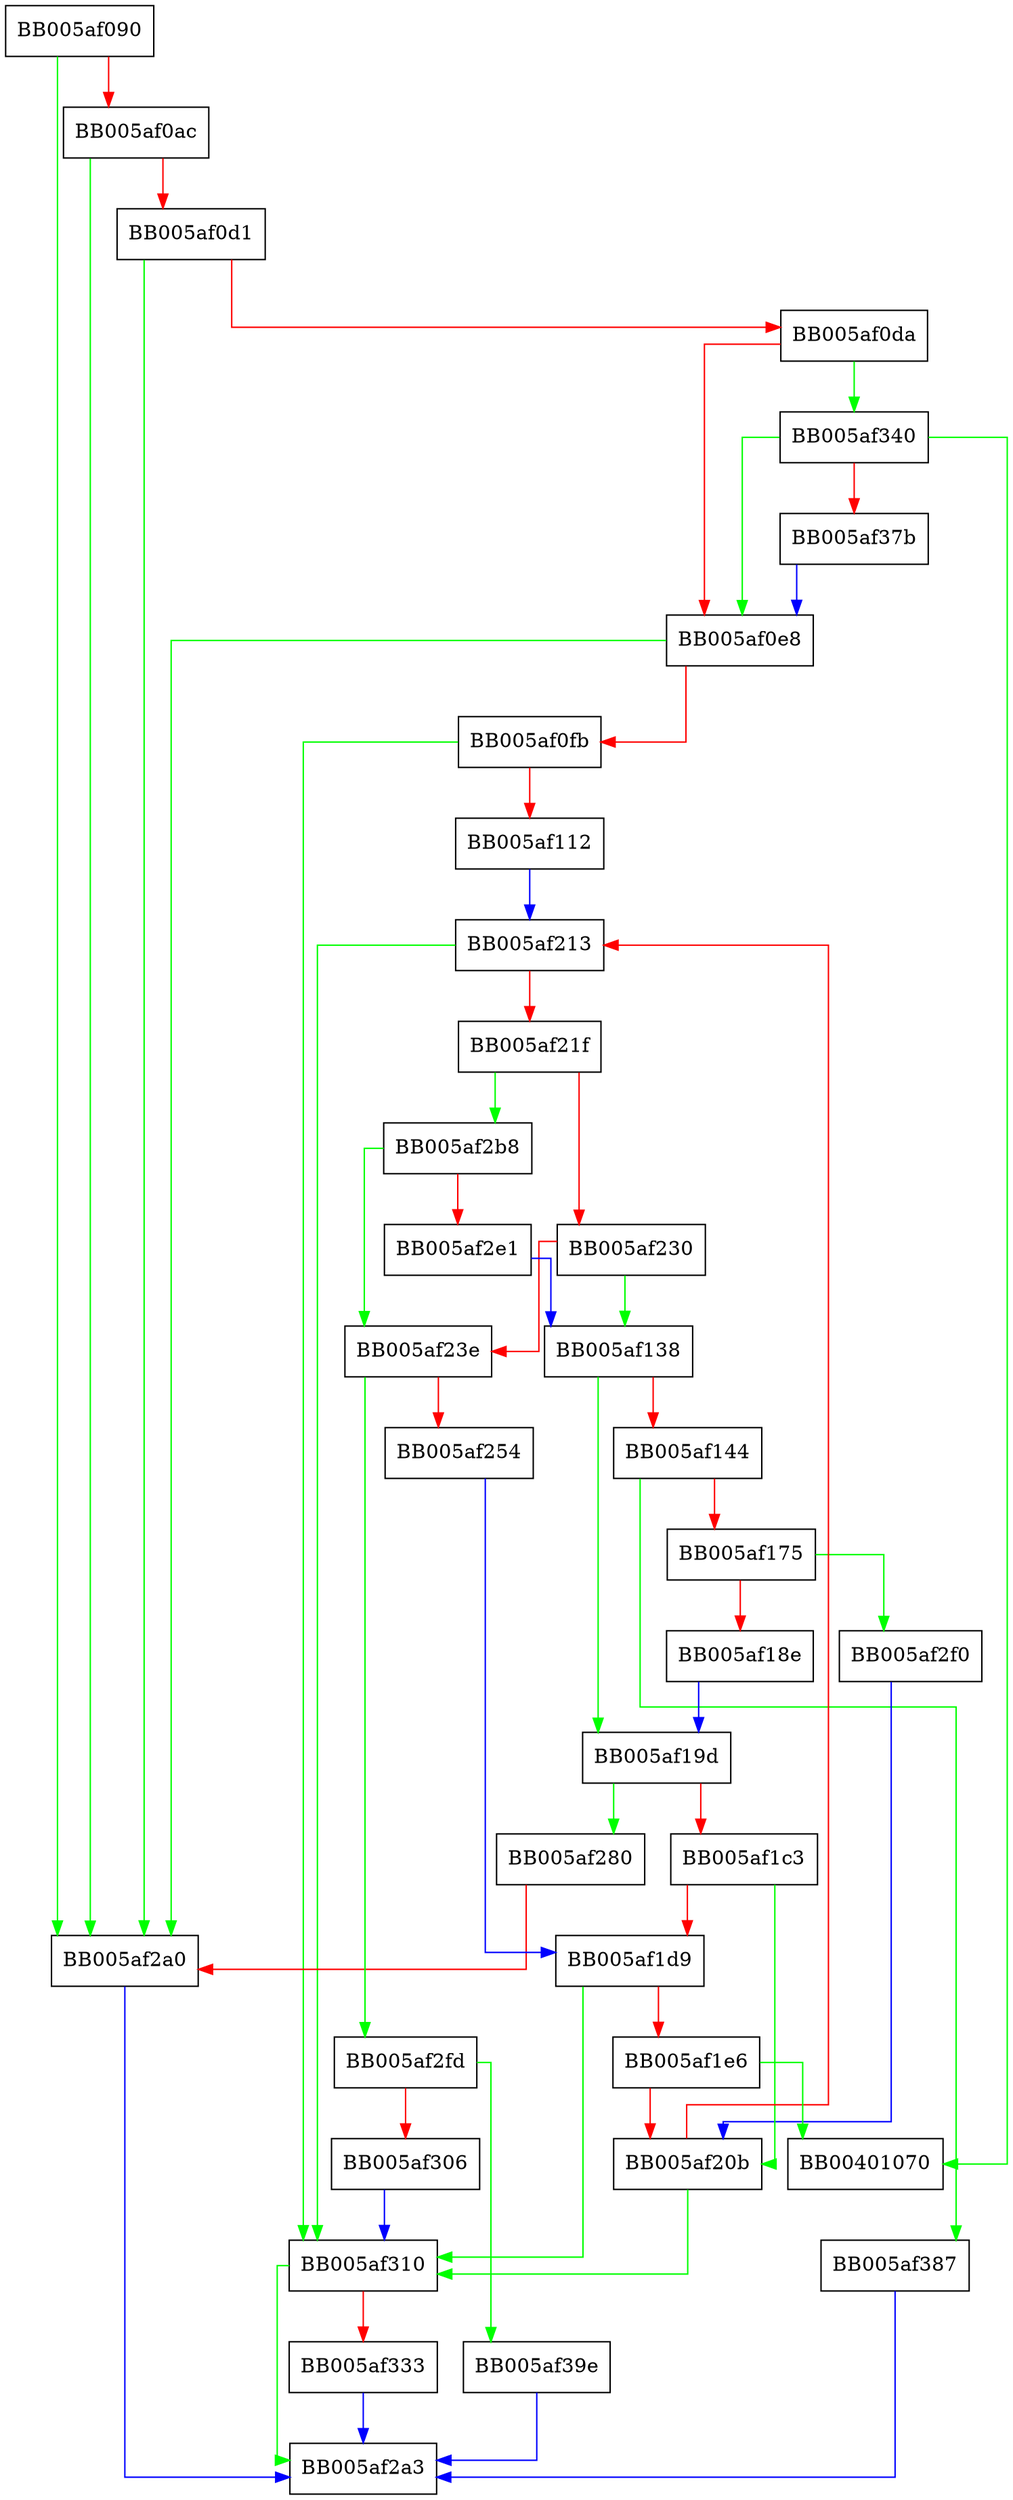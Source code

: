digraph enc_read {
  node [shape="box"];
  graph [splines=ortho];
  BB005af090 -> BB005af2a0 [color="green"];
  BB005af090 -> BB005af0ac [color="red"];
  BB005af0ac -> BB005af2a0 [color="green"];
  BB005af0ac -> BB005af0d1 [color="red"];
  BB005af0d1 -> BB005af2a0 [color="green"];
  BB005af0d1 -> BB005af0da [color="red"];
  BB005af0da -> BB005af340 [color="green"];
  BB005af0da -> BB005af0e8 [color="red"];
  BB005af0e8 -> BB005af2a0 [color="green"];
  BB005af0e8 -> BB005af0fb [color="red"];
  BB005af0fb -> BB005af310 [color="green"];
  BB005af0fb -> BB005af112 [color="red"];
  BB005af112 -> BB005af213 [color="blue"];
  BB005af138 -> BB005af19d [color="green"];
  BB005af138 -> BB005af144 [color="red"];
  BB005af144 -> BB005af387 [color="green"];
  BB005af144 -> BB005af175 [color="red"];
  BB005af175 -> BB005af2f0 [color="green"];
  BB005af175 -> BB005af18e [color="red"];
  BB005af18e -> BB005af19d [color="blue"];
  BB005af19d -> BB005af280 [color="green"];
  BB005af19d -> BB005af1c3 [color="red"];
  BB005af1c3 -> BB005af20b [color="green"];
  BB005af1c3 -> BB005af1d9 [color="red"];
  BB005af1d9 -> BB005af310 [color="green"];
  BB005af1d9 -> BB005af1e6 [color="red"];
  BB005af1e6 -> BB00401070 [color="green"];
  BB005af1e6 -> BB005af20b [color="red"];
  BB005af20b -> BB005af310 [color="green"];
  BB005af20b -> BB005af213 [color="red"];
  BB005af213 -> BB005af310 [color="green"];
  BB005af213 -> BB005af21f [color="red"];
  BB005af21f -> BB005af2b8 [color="green"];
  BB005af21f -> BB005af230 [color="red"];
  BB005af230 -> BB005af138 [color="green"];
  BB005af230 -> BB005af23e [color="red"];
  BB005af23e -> BB005af2fd [color="green"];
  BB005af23e -> BB005af254 [color="red"];
  BB005af254 -> BB005af1d9 [color="blue"];
  BB005af280 -> BB005af2a0 [color="red"];
  BB005af2a0 -> BB005af2a3 [color="blue"];
  BB005af2b8 -> BB005af23e [color="green"];
  BB005af2b8 -> BB005af2e1 [color="red"];
  BB005af2e1 -> BB005af138 [color="blue"];
  BB005af2f0 -> BB005af20b [color="blue"];
  BB005af2fd -> BB005af39e [color="green"];
  BB005af2fd -> BB005af306 [color="red"];
  BB005af306 -> BB005af310 [color="blue"];
  BB005af310 -> BB005af2a3 [color="green"];
  BB005af310 -> BB005af333 [color="red"];
  BB005af333 -> BB005af2a3 [color="blue"];
  BB005af340 -> BB00401070 [color="green"];
  BB005af340 -> BB005af0e8 [color="green"];
  BB005af340 -> BB005af37b [color="red"];
  BB005af37b -> BB005af0e8 [color="blue"];
  BB005af387 -> BB005af2a3 [color="blue"];
  BB005af39e -> BB005af2a3 [color="blue"];
}